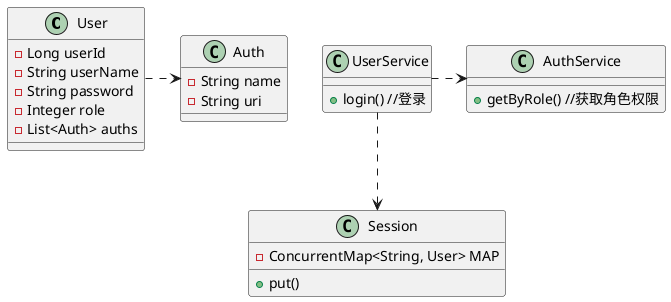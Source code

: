 @startuml
'https://plantuml.com/class-diagram

class User {
- Long userId
- String userName
- String password
- Integer role
- List<Auth> auths
}

class Auth {
- String name
- String uri
}

User -right..> Auth
UserService ..> Session
UserService -right..> AuthService


class UserService {
+ login() //登录
}

class AuthService {
 + getByRole() //获取角色权限
 }

class Session {
- ConcurrentMap<String, User> MAP
+ put()
}

@enduml